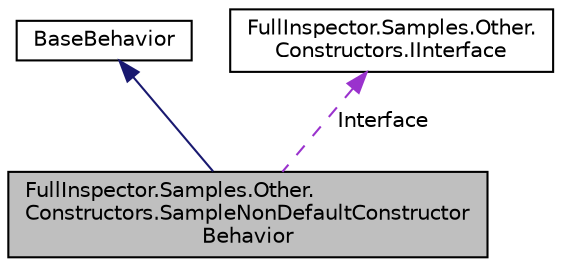 digraph "FullInspector.Samples.Other.Constructors.SampleNonDefaultConstructorBehavior"
{
  edge [fontname="Helvetica",fontsize="10",labelfontname="Helvetica",labelfontsize="10"];
  node [fontname="Helvetica",fontsize="10",shape=record];
  Node1 [label="FullInspector.Samples.Other.\lConstructors.SampleNonDefaultConstructor\lBehavior",height=0.2,width=0.4,color="black", fillcolor="grey75", style="filled" fontcolor="black"];
  Node2 -> Node1 [dir="back",color="midnightblue",fontsize="10",style="solid",fontname="Helvetica"];
  Node2 [label="BaseBehavior",height=0.2,width=0.4,color="black", fillcolor="white", style="filled",URL="$class_full_inspector_1_1_base_behavior.html"];
  Node3 -> Node1 [dir="back",color="darkorchid3",fontsize="10",style="dashed",label=" Interface" ,fontname="Helvetica"];
  Node3 [label="FullInspector.Samples.Other.\lConstructors.IInterface",height=0.2,width=0.4,color="black", fillcolor="white", style="filled",URL="$interface_full_inspector_1_1_samples_1_1_other_1_1_constructors_1_1_i_interface.html"];
}

